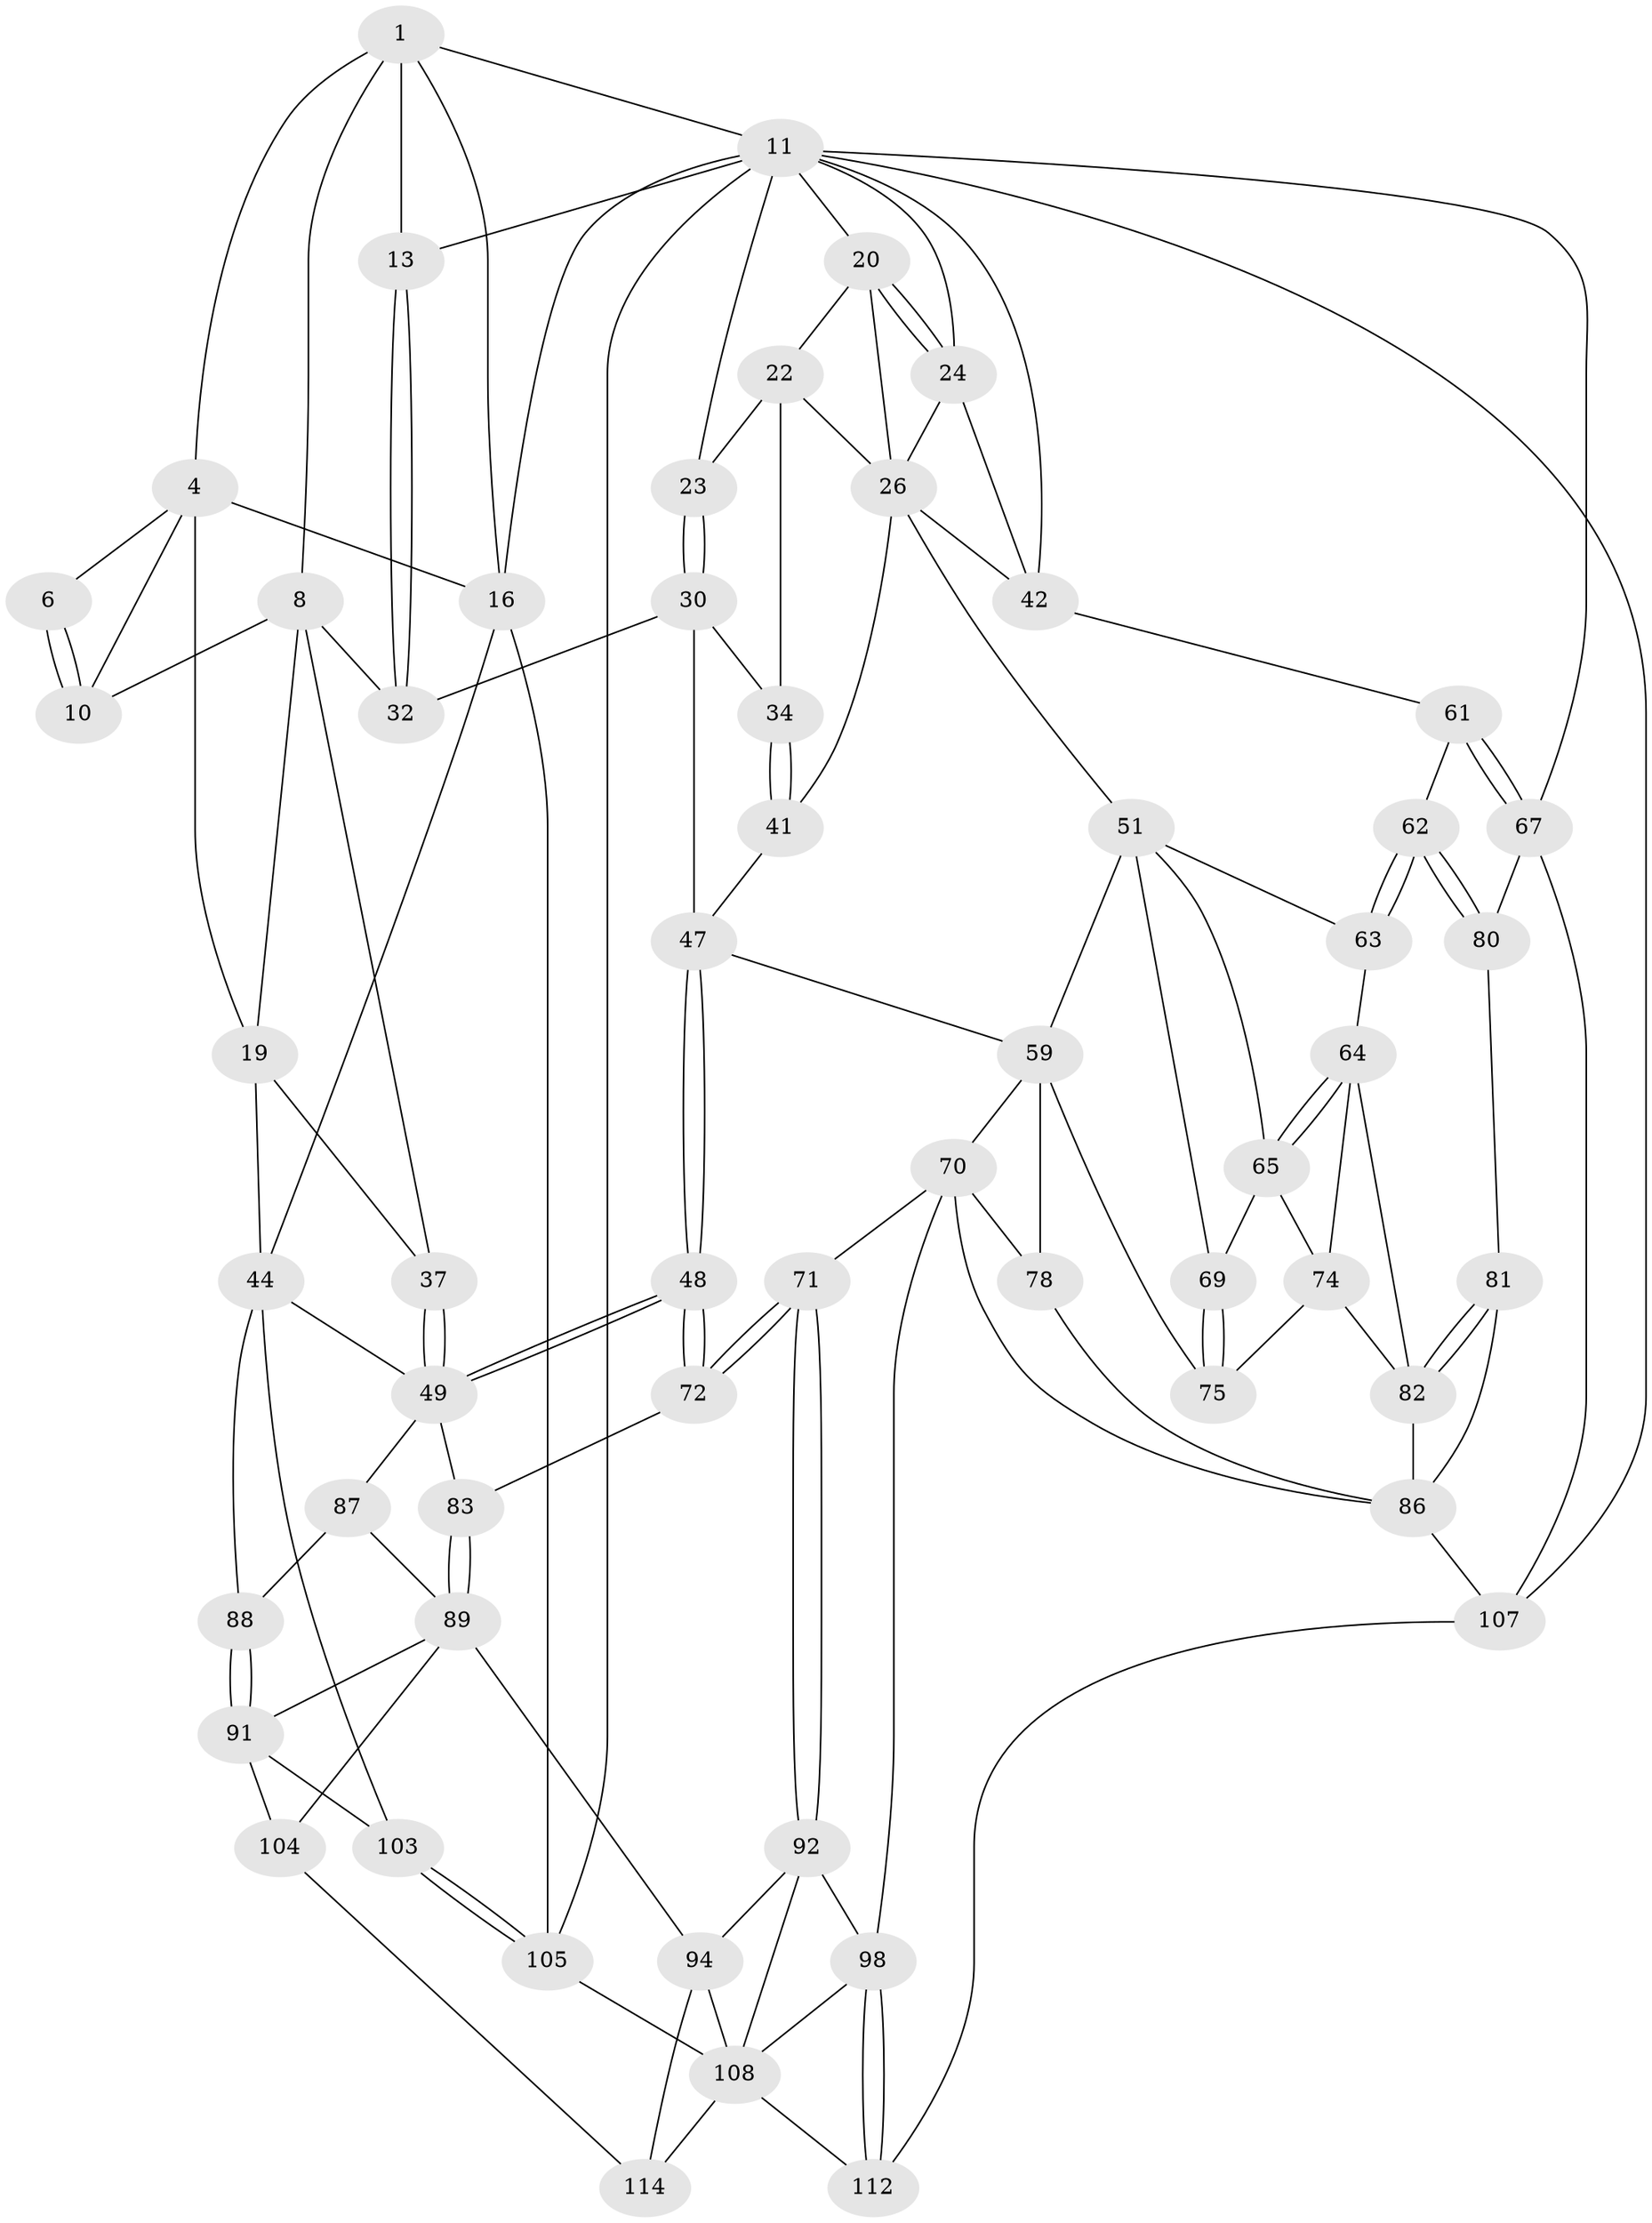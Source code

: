 // original degree distribution, {3: 0.017241379310344827, 4: 0.2413793103448276, 5: 0.5172413793103449, 6: 0.22413793103448276}
// Generated by graph-tools (version 1.1) at 2025/17/03/09/25 04:17:15]
// undirected, 58 vertices, 134 edges
graph export_dot {
graph [start="1"]
  node [color=gray90,style=filled];
  1 [pos="+0.28935604997406583+0",super="+2+7"];
  4 [pos="+0.06664018771834958+0.04368209284431576",super="+5+17"];
  6 [pos="+0.23564988389896493+0"];
  8 [pos="+0.19311906688114322+0.18022070227258716",super="+9+36"];
  10 [pos="+0.19002385311736086+0.17949691568471768"];
  11 [pos="+0.5611056029219533+0",super="+12+14"];
  13 [pos="+0.339143397264381+0.161803555319965"];
  16 [pos="+0+0",super="+18"];
  19 [pos="+0.10782270370365467+0.21221681694555453",super="+39"];
  20 [pos="+0.8457450011246772+0.13270216748934693",super="+21"];
  22 [pos="+0.6116818423717407+0.11763401364515158",super="+33"];
  23 [pos="+0.5992210753381516+0.10508110038349418"];
  24 [pos="+0.8505113089601287+0.13446993158860557",super="+25"];
  26 [pos="+0.862827074455106+0.28008126043790915",super="+27+50"];
  30 [pos="+0.4712570827669595+0.22095982646656046",super="+31"];
  32 [pos="+0.3257646964507515+0.2063371920319502"];
  34 [pos="+0.6012512639155574+0.339936995894444",super="+35"];
  37 [pos="+0.30207275722047167+0.24144810025294527",super="+38"];
  41 [pos="+0.6378159744739694+0.38839043811589347"];
  42 [pos="+1+0.22715084633047272",super="+52"];
  44 [pos="+0+0.4727735993068404",super="+45"];
  47 [pos="+0.3562976939162143+0.5200055536581334",super="+55"];
  48 [pos="+0.3551808188544491+0.520743421441535"];
  49 [pos="+0.3483442008860476+0.5124836175209534",super="+53"];
  51 [pos="+0.8503990420404358+0.39138107044540016",super="+56"];
  59 [pos="+0.6813417498504456+0.5147286339878878",super="+76+60"];
  61 [pos="+1+0.5294180690617156"];
  62 [pos="+1+0.5325638921381499"];
  63 [pos="+0.9849666114332513+0.5292828990793537"];
  64 [pos="+0.9582063981340003+0.548866797375021",super="+73"];
  65 [pos="+0.8272561824322252+0.5460070383197272",super="+68"];
  67 [pos="+1+0.9342535990987899",super="+106"];
  69 [pos="+0.7866937005020542+0.5762955507988176"];
  70 [pos="+0.5603418109368964+0.644405837046279",super="+79"];
  71 [pos="+0.38494781485535035+0.5792111347618597"];
  72 [pos="+0.3538397867733924+0.5392006070486866"];
  74 [pos="+0.836016733176871+0.5992794247948029",super="+77"];
  75 [pos="+0.7655530198578022+0.6160543710809864"];
  78 [pos="+0.6872500902952126+0.6522747538089155"];
  80 [pos="+0.8907231422142892+0.725843929460733"];
  81 [pos="+0.8891272115578064+0.7247156770719038"];
  82 [pos="+0.8861381885537324+0.7180252588635047",super="+85"];
  83 [pos="+0.2728345389986492+0.60431395451193"];
  86 [pos="+0.7356460958239591+0.7078603548915552",super="+100"];
  87 [pos="+0.13335310202007128+0.6528806511389339"];
  88 [pos="+0.09248995435698282+0.6707876511119439"];
  89 [pos="+0.22005936822498717+0.811665324992798",super="+96+90"];
  91 [pos="+0.06592790619508007+0.7245399275995779",super="+102"];
  92 [pos="+0.4169619181831896+0.7600128176361519",super="+93"];
  94 [pos="+0.23242076950640167+0.8281567802058108",super="+110+95"];
  98 [pos="+0.5471328763501042+0.8433314991435437",super="+99"];
  103 [pos="+0+0.8718427632529071"];
  104 [pos="+0.0019053880217446448+0.854773343136413"];
  105 [pos="+0+1"];
  107 [pos="+0.7919703426185141+0.9239553214452383",super="+111"];
  108 [pos="+0.4491571973612792+0.8936955292558904",super="+113+109"];
  112 [pos="+0.6087886816706155+1"];
  114 [pos="+0.1578822019539771+0.9781068364700868"];
  1 -- 16;
  1 -- 11;
  1 -- 4;
  1 -- 8;
  1 -- 13;
  4 -- 10;
  4 -- 6;
  4 -- 19;
  4 -- 16;
  6 -- 10;
  6 -- 10;
  8 -- 10;
  8 -- 19;
  8 -- 32;
  8 -- 37;
  11 -- 13;
  11 -- 23;
  11 -- 67;
  11 -- 105;
  11 -- 42;
  11 -- 107;
  11 -- 16;
  11 -- 20;
  11 -- 24;
  13 -- 32;
  13 -- 32;
  16 -- 105;
  16 -- 44;
  19 -- 44;
  19 -- 37;
  20 -- 24;
  20 -- 24;
  20 -- 26;
  20 -- 22;
  22 -- 23;
  22 -- 26;
  22 -- 34;
  23 -- 30;
  23 -- 30;
  24 -- 26;
  24 -- 42;
  26 -- 51 [weight=2];
  26 -- 41;
  26 -- 42;
  30 -- 34 [weight=2];
  30 -- 32;
  30 -- 47;
  34 -- 41;
  34 -- 41;
  37 -- 49 [weight=2];
  37 -- 49;
  41 -- 47;
  42 -- 61;
  44 -- 49;
  44 -- 88;
  44 -- 103;
  47 -- 48;
  47 -- 48;
  47 -- 59;
  48 -- 49;
  48 -- 49;
  48 -- 72;
  48 -- 72;
  49 -- 83;
  49 -- 87;
  51 -- 65;
  51 -- 69;
  51 -- 59;
  51 -- 63;
  59 -- 75;
  59 -- 78;
  59 -- 70;
  61 -- 62;
  61 -- 67;
  61 -- 67;
  62 -- 63;
  62 -- 63;
  62 -- 80;
  62 -- 80;
  63 -- 64;
  64 -- 65;
  64 -- 65;
  64 -- 74;
  64 -- 82;
  65 -- 74;
  65 -- 69;
  67 -- 80;
  67 -- 107;
  69 -- 75;
  69 -- 75;
  70 -- 71;
  70 -- 78;
  70 -- 98;
  70 -- 86;
  71 -- 72;
  71 -- 72;
  71 -- 92;
  71 -- 92;
  72 -- 83;
  74 -- 75;
  74 -- 82;
  78 -- 86;
  80 -- 81;
  81 -- 82;
  81 -- 82;
  81 -- 86;
  82 -- 86;
  83 -- 89;
  83 -- 89;
  86 -- 107;
  87 -- 88;
  87 -- 89;
  88 -- 91;
  88 -- 91;
  89 -- 104;
  89 -- 94;
  89 -- 91;
  91 -- 104;
  91 -- 103;
  92 -- 98;
  92 -- 94;
  92 -- 108;
  94 -- 114;
  94 -- 108 [weight=2];
  98 -- 112;
  98 -- 112;
  98 -- 108;
  103 -- 105;
  103 -- 105;
  104 -- 114;
  105 -- 108;
  107 -- 112;
  108 -- 112;
  108 -- 114;
}
